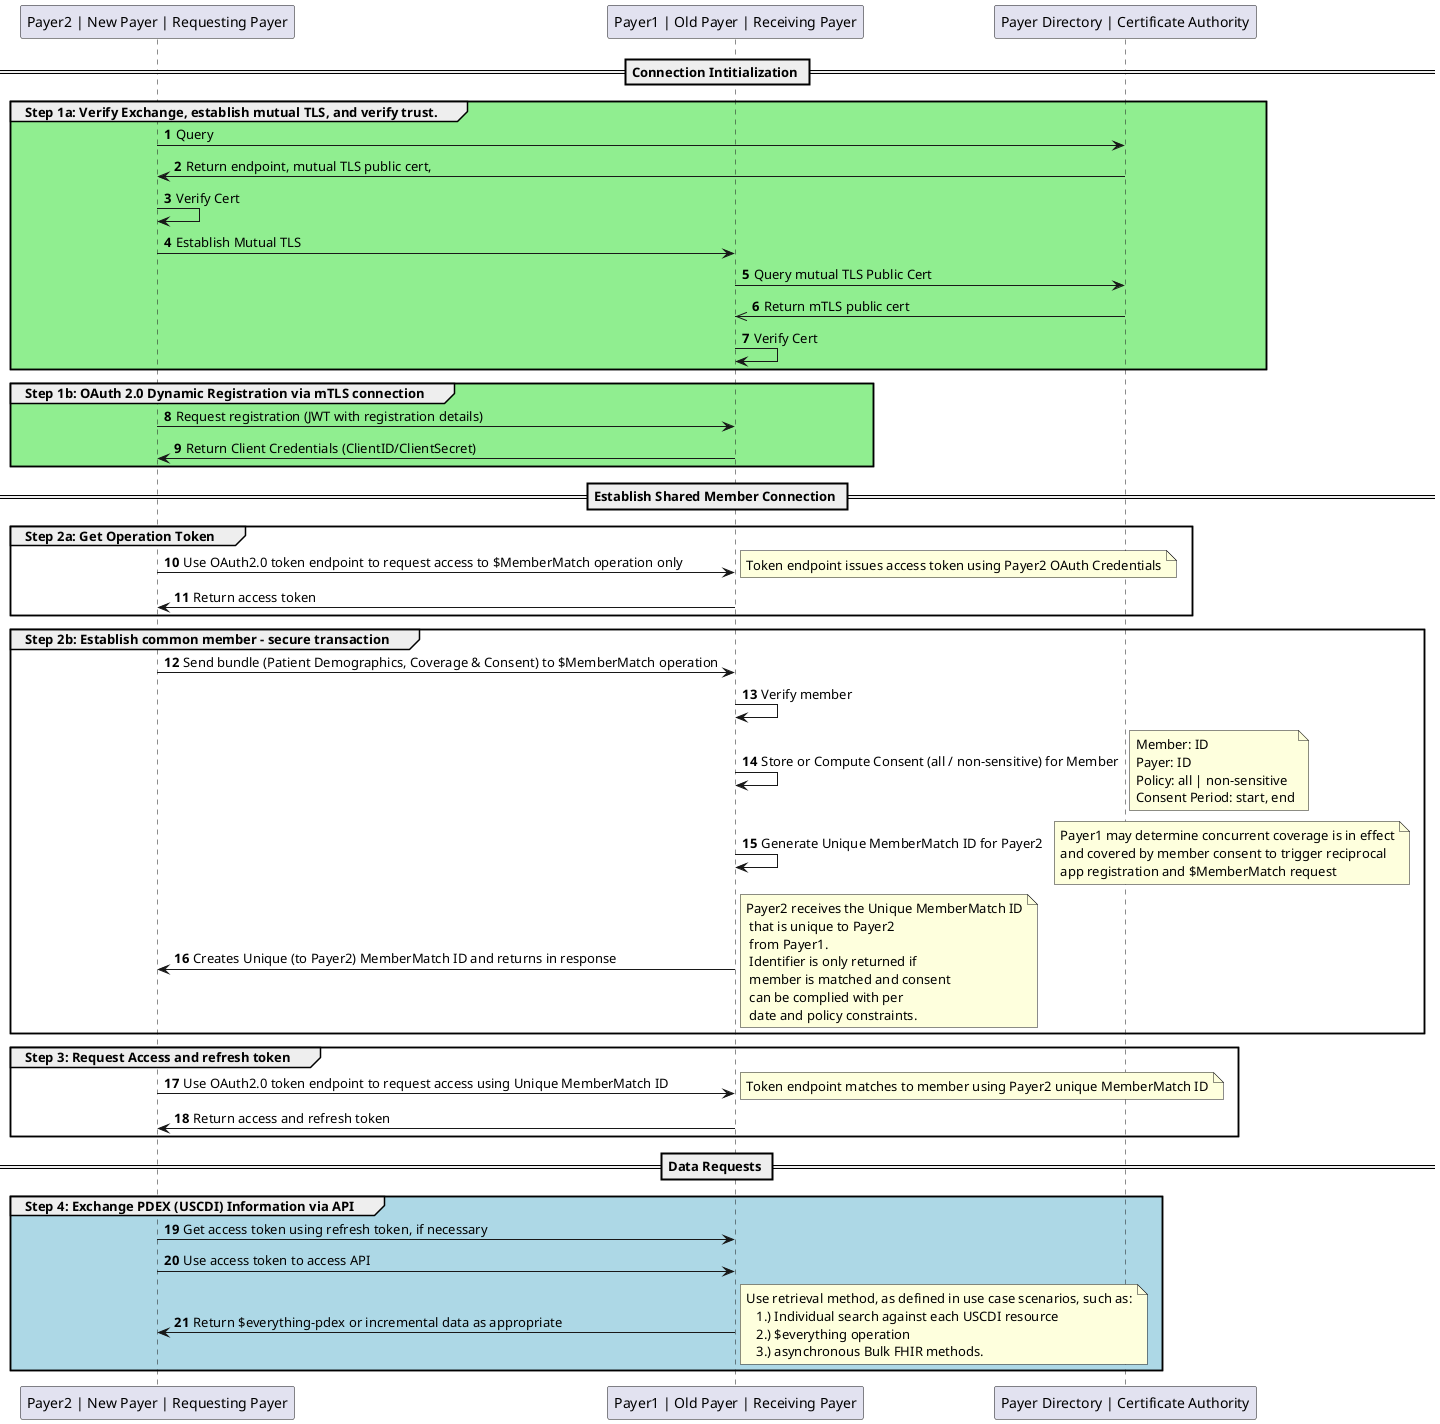 @startuml
skinparam svgDimensionStyle false
autonumber
participant "Payer2 | New Payer | Requesting Payer" as Payer2
participant "Payer1 | Old Payer | Receiving Payer" as Payer1
participant "Payer Directory | Certificate Authority" as PayerDirectory
== Connection Intitialization ==
group #LightGreen Step 1a: Verify Exchange, establish mutual TLS, and verify trust.
	Payer2 -> PayerDirectory : Query
	PayerDirectory -> Payer2 : Return endpoint, mutual TLS public cert,
	Payer2 -> Payer2 : Verify Cert
	Payer2 -> Payer1 : Establish Mutual TLS
	Payer1 -> PayerDirectory : Query mutual TLS Public Cert
	PayerDirectory ->> Payer1 : Return mTLS public cert
	Payer1 -> Payer1 : Verify Cert
end
group #lightGreen Step 1b: OAuth 2.0 Dynamic Registration via mTLS connection
	Payer2 -> Payer1 : Request registration (JWT with registration details)
  Payer1 -> Payer2 : Return Client Credentials (ClientID/ClientSecret)
end

== Establish Shared Member Connection ==
group Step 2a: Get Operation Token
	Payer2 -> Payer1 : Use OAuth2.0 token endpoint to request access to $MemberMatch operation only
  note right
  	Token endpoint issues access token using Payer2 OAuth Credentials
  endnote
  Payer1 -> Payer2 : Return access token
end
group Step 2b: Establish common member - secure transaction
	Payer2 -> Payer1 : Send bundle (Patient Demographics, Coverage & Consent) to $MemberMatch operation
	Payer1 -> Payer1 : Verify member
  Payer1 -> Payer1 : Store or Compute Consent (all / non-sensitive) for Member
  note right
  Member: ID
  Payer: ID
  Policy: all | non-sensitive
  Consent Period: start, end
  endnote

	Payer1 -> Payer1 : Generate Unique MemberMatch ID for Payer2
  note right
    Payer1 may determine concurrent coverage is in effect
    and covered by member consent to trigger reciprocal
    app registration and $MemberMatch request
  endnote

  Payer1 -> Payer2 : Creates Unique (to Payer2) MemberMatch ID and returns in response
  note right
  	Payer2 receives the Unique MemberMatch ID
    that is unique to Payer2
    from Payer1.
    Identifier is only returned if
    member is matched and consent
    can be complied with per
    date and policy constraints.
  endnote
end

group Step 3: Request Access and refresh token
	Payer2 -> Payer1 : Use OAuth2.0 token endpoint to request access using Unique MemberMatch ID
  note right
  	Token endpoint matches to member using Payer2 unique MemberMatch ID
  endnote
  Payer1 -> Payer2 : Return access and refresh token
end
== Data Requests ==
group #LightBlue Step 4: Exchange PDEX (USCDI) Information via API
	Payer2 -> Payer1 : Get access token using refresh token, if necessary
  Payer2 -> Payer1 : Use access token to access API
	Payer1 -> Payer2 : Return $everything-pdex or incremental data as appropriate
  note right
  	Use retrieval method, as defined in use case scenarios, such as:
      1.) Individual search against each USCDI resource
      2.) $everything operation
      3.) asynchronous Bulk FHIR methods.
  endnote
end
@enduml
